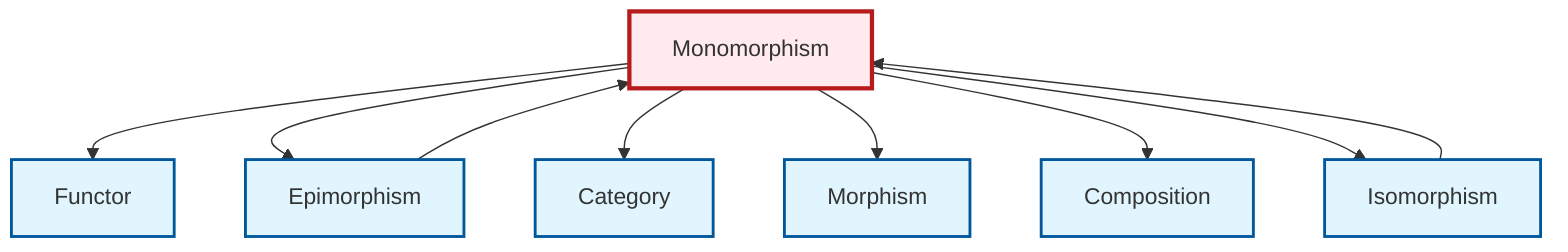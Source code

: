 graph TD
    classDef definition fill:#e1f5fe,stroke:#01579b,stroke-width:2px
    classDef theorem fill:#f3e5f5,stroke:#4a148c,stroke-width:2px
    classDef axiom fill:#fff3e0,stroke:#e65100,stroke-width:2px
    classDef example fill:#e8f5e9,stroke:#1b5e20,stroke-width:2px
    classDef current fill:#ffebee,stroke:#b71c1c,stroke-width:3px
    def-functor["Functor"]:::definition
    def-morphism["Morphism"]:::definition
    def-monomorphism["Monomorphism"]:::definition
    def-isomorphism["Isomorphism"]:::definition
    def-category["Category"]:::definition
    def-epimorphism["Epimorphism"]:::definition
    def-composition["Composition"]:::definition
    def-monomorphism --> def-functor
    def-isomorphism --> def-monomorphism
    def-monomorphism --> def-epimorphism
    def-epimorphism --> def-monomorphism
    def-monomorphism --> def-category
    def-monomorphism --> def-morphism
    def-monomorphism --> def-composition
    def-monomorphism --> def-isomorphism
    class def-monomorphism current